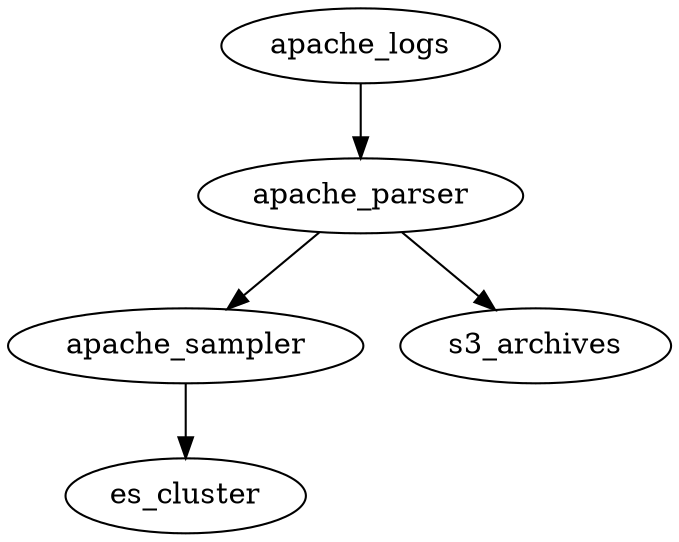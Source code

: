 digraph {
  # Set global options
  data_dir = "/var/lib/vector"

  subgraph sources {
    # Ingest data by tailing one or more files
    apache_logs [
      type = "file"
      include = "/var/log/apache2/*.log" # supports globbing
      ignore_older = 86400 # 1 day
    ]
  }

  subgraph transforms {
    # Structure and parse the data
    apache_parser [
      type = "regex_parser" # fast/powerful regex
      regex = "^(?P<host>[w.]+) - (?P<user>[w]+) (?P<bytes_in>[d]+) [(?P<timestamp>.*)] \"(?P<method>[w]+) (?P<path>.*)\" (?P<status>[d]+) (?P<bytes_out>[d]+)$"
    ]

    # Sample the data to save on cost
    apache_sampler [
      type = "sampler"
      rate = 50 # only keep 50%
    ]
  }

  subgraph sinks {
    # Send structured data to a short-term storage
    es_cluster [
      type = "elasticsearch"
      host = "http://79.12.221.222:9200" # local or external host
    ]

    # Send structured data to a cost-effective long-term storage
    s3_archives [
      type = "aws_s3"
      region = "us-east-1"
      bucket = "my-log-archives"
      key_prefix = "date=%Y-%m-%d" # daily partitions, hive friendly format
      compression = "gzip" # compress final objects
      encoding = "ndjson" # new line delimited JSON

      "batch.max_size" = 10000000 # 10mb uncompressed
    ]
  }

  # Connect the components
  apache_logs -> apache_parser -> apache_sampler
  apache_sampler -> es_cluster
  apache_parser -> s3_archives
}

